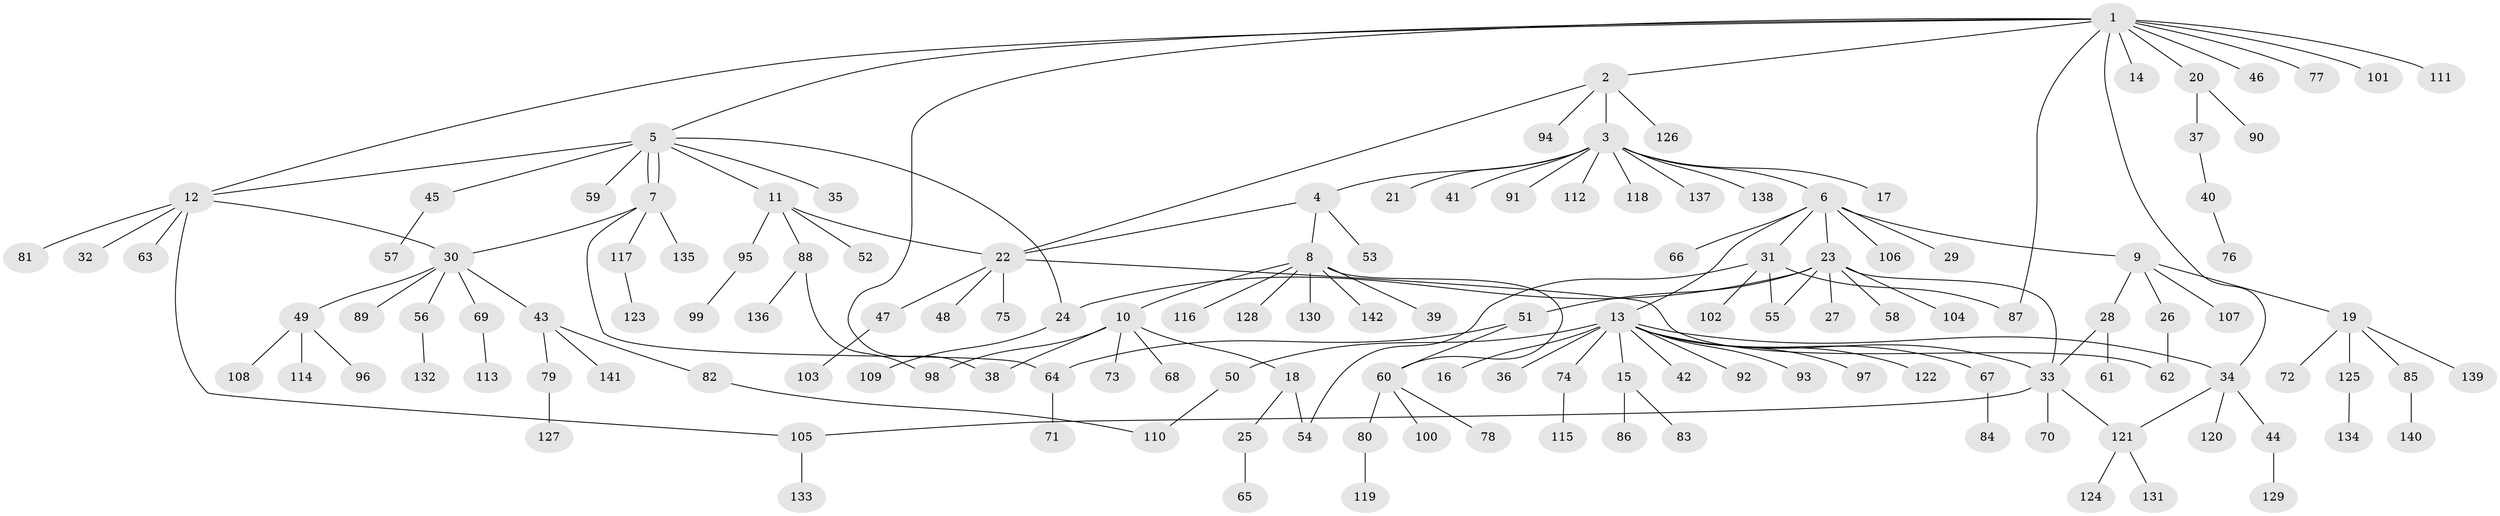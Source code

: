 // Generated by graph-tools (version 1.1) at 2025/35/03/09/25 02:35:20]
// undirected, 142 vertices, 161 edges
graph export_dot {
graph [start="1"]
  node [color=gray90,style=filled];
  1;
  2;
  3;
  4;
  5;
  6;
  7;
  8;
  9;
  10;
  11;
  12;
  13;
  14;
  15;
  16;
  17;
  18;
  19;
  20;
  21;
  22;
  23;
  24;
  25;
  26;
  27;
  28;
  29;
  30;
  31;
  32;
  33;
  34;
  35;
  36;
  37;
  38;
  39;
  40;
  41;
  42;
  43;
  44;
  45;
  46;
  47;
  48;
  49;
  50;
  51;
  52;
  53;
  54;
  55;
  56;
  57;
  58;
  59;
  60;
  61;
  62;
  63;
  64;
  65;
  66;
  67;
  68;
  69;
  70;
  71;
  72;
  73;
  74;
  75;
  76;
  77;
  78;
  79;
  80;
  81;
  82;
  83;
  84;
  85;
  86;
  87;
  88;
  89;
  90;
  91;
  92;
  93;
  94;
  95;
  96;
  97;
  98;
  99;
  100;
  101;
  102;
  103;
  104;
  105;
  106;
  107;
  108;
  109;
  110;
  111;
  112;
  113;
  114;
  115;
  116;
  117;
  118;
  119;
  120;
  121;
  122;
  123;
  124;
  125;
  126;
  127;
  128;
  129;
  130;
  131;
  132;
  133;
  134;
  135;
  136;
  137;
  138;
  139;
  140;
  141;
  142;
  1 -- 2;
  1 -- 5;
  1 -- 12;
  1 -- 14;
  1 -- 20;
  1 -- 34;
  1 -- 38;
  1 -- 46;
  1 -- 77;
  1 -- 87;
  1 -- 101;
  1 -- 111;
  2 -- 3;
  2 -- 22;
  2 -- 94;
  2 -- 126;
  3 -- 4;
  3 -- 6;
  3 -- 17;
  3 -- 21;
  3 -- 41;
  3 -- 91;
  3 -- 112;
  3 -- 118;
  3 -- 137;
  3 -- 138;
  4 -- 8;
  4 -- 22;
  4 -- 53;
  5 -- 7;
  5 -- 7;
  5 -- 11;
  5 -- 12;
  5 -- 24;
  5 -- 35;
  5 -- 45;
  5 -- 59;
  6 -- 9;
  6 -- 13;
  6 -- 23;
  6 -- 29;
  6 -- 31;
  6 -- 66;
  6 -- 106;
  7 -- 30;
  7 -- 64;
  7 -- 117;
  7 -- 135;
  8 -- 10;
  8 -- 39;
  8 -- 60;
  8 -- 116;
  8 -- 128;
  8 -- 130;
  8 -- 142;
  9 -- 19;
  9 -- 26;
  9 -- 28;
  9 -- 107;
  10 -- 18;
  10 -- 38;
  10 -- 68;
  10 -- 73;
  10 -- 98;
  11 -- 22;
  11 -- 52;
  11 -- 88;
  11 -- 95;
  12 -- 30;
  12 -- 32;
  12 -- 63;
  12 -- 81;
  12 -- 105;
  13 -- 15;
  13 -- 16;
  13 -- 33;
  13 -- 34;
  13 -- 36;
  13 -- 42;
  13 -- 50;
  13 -- 67;
  13 -- 74;
  13 -- 92;
  13 -- 93;
  13 -- 97;
  13 -- 122;
  15 -- 83;
  15 -- 86;
  18 -- 25;
  18 -- 54;
  19 -- 72;
  19 -- 85;
  19 -- 125;
  19 -- 139;
  20 -- 37;
  20 -- 90;
  22 -- 47;
  22 -- 48;
  22 -- 62;
  22 -- 75;
  23 -- 24;
  23 -- 27;
  23 -- 33;
  23 -- 51;
  23 -- 55;
  23 -- 58;
  23 -- 104;
  24 -- 109;
  25 -- 65;
  26 -- 62;
  28 -- 33;
  28 -- 61;
  30 -- 43;
  30 -- 49;
  30 -- 56;
  30 -- 69;
  30 -- 89;
  31 -- 54;
  31 -- 55;
  31 -- 87;
  31 -- 102;
  33 -- 70;
  33 -- 105;
  33 -- 121;
  34 -- 44;
  34 -- 120;
  34 -- 121;
  37 -- 40;
  40 -- 76;
  43 -- 79;
  43 -- 82;
  43 -- 141;
  44 -- 129;
  45 -- 57;
  47 -- 103;
  49 -- 96;
  49 -- 108;
  49 -- 114;
  50 -- 110;
  51 -- 60;
  51 -- 64;
  56 -- 132;
  60 -- 78;
  60 -- 80;
  60 -- 100;
  64 -- 71;
  67 -- 84;
  69 -- 113;
  74 -- 115;
  79 -- 127;
  80 -- 119;
  82 -- 110;
  85 -- 140;
  88 -- 98;
  88 -- 136;
  95 -- 99;
  105 -- 133;
  117 -- 123;
  121 -- 124;
  121 -- 131;
  125 -- 134;
}
